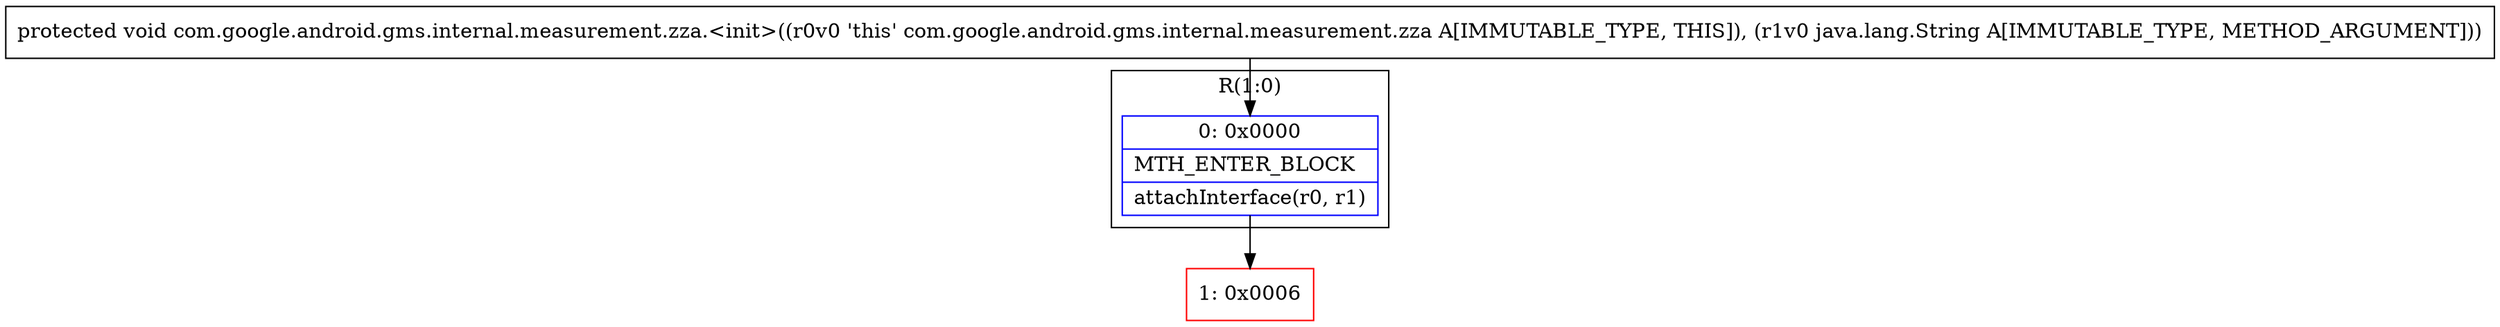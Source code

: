 digraph "CFG forcom.google.android.gms.internal.measurement.zza.\<init\>(Ljava\/lang\/String;)V" {
subgraph cluster_Region_490639743 {
label = "R(1:0)";
node [shape=record,color=blue];
Node_0 [shape=record,label="{0\:\ 0x0000|MTH_ENTER_BLOCK\l|attachInterface(r0, r1)\l}"];
}
Node_1 [shape=record,color=red,label="{1\:\ 0x0006}"];
MethodNode[shape=record,label="{protected void com.google.android.gms.internal.measurement.zza.\<init\>((r0v0 'this' com.google.android.gms.internal.measurement.zza A[IMMUTABLE_TYPE, THIS]), (r1v0 java.lang.String A[IMMUTABLE_TYPE, METHOD_ARGUMENT])) }"];
MethodNode -> Node_0;
Node_0 -> Node_1;
}

